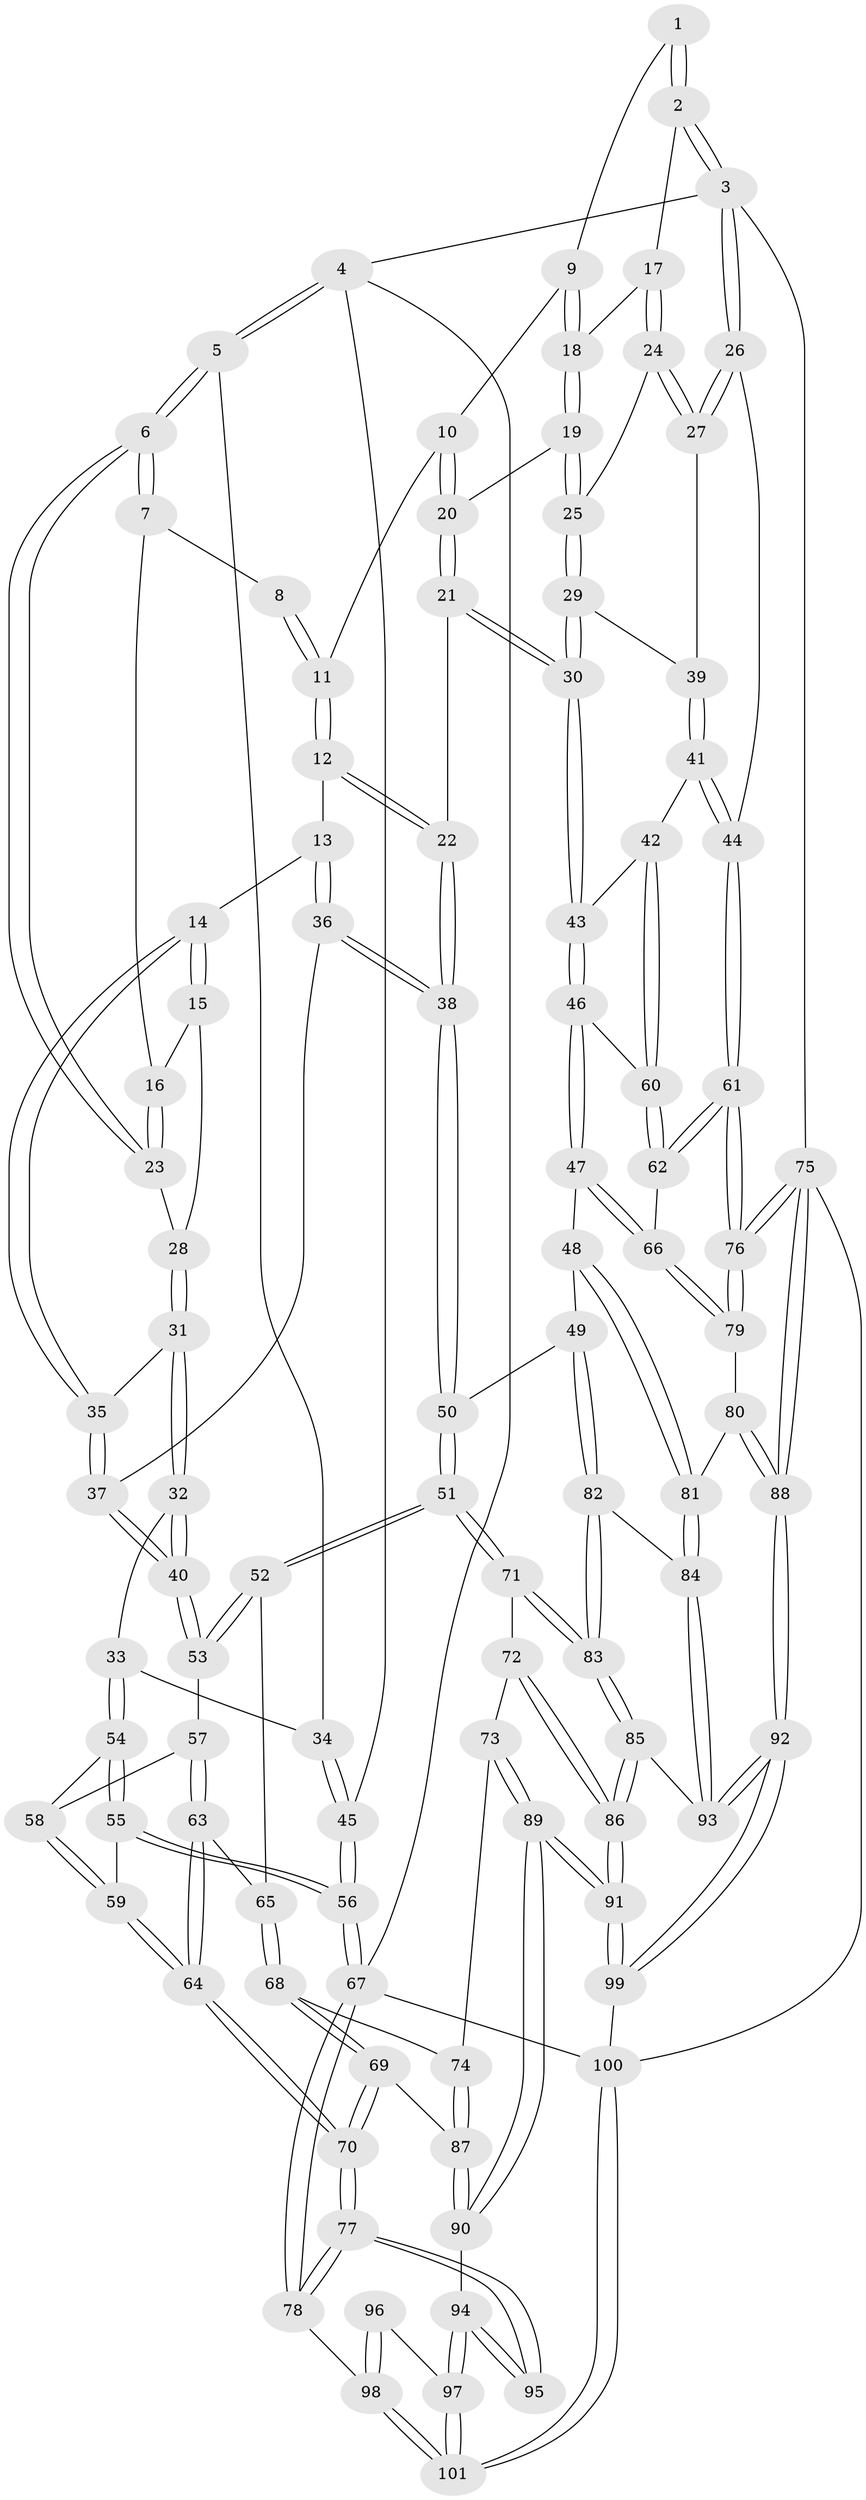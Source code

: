 // Generated by graph-tools (version 1.1) at 2025/11/02/21/25 10:11:13]
// undirected, 101 vertices, 249 edges
graph export_dot {
graph [start="1"]
  node [color=gray90,style=filled];
  1 [pos="+0.810051924778241+0"];
  2 [pos="+1+0"];
  3 [pos="+1+0"];
  4 [pos="+0+0"];
  5 [pos="+0+0"];
  6 [pos="+0+0"];
  7 [pos="+0.30049932121499706+0"];
  8 [pos="+0.58872356485692+0"];
  9 [pos="+0.7762451557902089+0.01043077765477346"];
  10 [pos="+0.6850492048991286+0.069093471978731"];
  11 [pos="+0.5957014140258836+0.049845539661841645"];
  12 [pos="+0.5365173593098607+0.13436059330185068"];
  13 [pos="+0.45542964368203603+0.13340906956122695"];
  14 [pos="+0.4220672654349976+0.1220881532833833"];
  15 [pos="+0.4102043985171713+0.09926699292958163"];
  16 [pos="+0.40026813260773036+0.07465378118606218"];
  17 [pos="+0.8532171495916955+0.10377833935774647"];
  18 [pos="+0.837669003371937+0.10014198576985861"];
  19 [pos="+0.7450757340051426+0.15148758259483408"];
  20 [pos="+0.7448339747908328+0.15153840941440927"];
  21 [pos="+0.662839419717539+0.27041268835604815"];
  22 [pos="+0.6273488523728735+0.27613399360881086"];
  23 [pos="+0.12218337695384816+0.07547456970806601"];
  24 [pos="+0.8898957852515123+0.13960729989544168"];
  25 [pos="+0.8561155105670577+0.25049041755403423"];
  26 [pos="+1+0.11810083598282918"];
  27 [pos="+1+0.13435311808656653"];
  28 [pos="+0.13210759207144024+0.09226321681419727"];
  29 [pos="+0.8553107857827098+0.27200341146026064"];
  30 [pos="+0.8041728976127646+0.3234085891024769"];
  31 [pos="+0.1923436322890321+0.21318766223001334"];
  32 [pos="+0.16363030945169865+0.3145732801393433"];
  33 [pos="+0.1482329633502866+0.3286128595246781"];
  34 [pos="+0.08442810231802363+0.31904085171380553"];
  35 [pos="+0.31667677480090856+0.20304351900727258"];
  36 [pos="+0.4332629923768631+0.3435546214532579"];
  37 [pos="+0.39212444893969817+0.3508118050292213"];
  38 [pos="+0.5689327284502221+0.3796421933236148"];
  39 [pos="+0.8772387211473283+0.27511037483065276"];
  40 [pos="+0.3376037948798406+0.4014356130479398"];
  41 [pos="+1+0.38409817443784705"];
  42 [pos="+0.9960655834259323+0.4163100290671781"];
  43 [pos="+0.804988595034091+0.3268439920615753"];
  44 [pos="+1+0.36328452420470875"];
  45 [pos="+0+0.2966067978733903"];
  46 [pos="+0.7990752077620012+0.46491172542369064"];
  47 [pos="+0.7494004082811438+0.5180689496327154"];
  48 [pos="+0.6376199086156467+0.5350298436927902"];
  49 [pos="+0.6273834868507756+0.5355817420835893"];
  50 [pos="+0.592132511252266+0.5163003111366481"];
  51 [pos="+0.44786621994680353+0.5856563765238524"];
  52 [pos="+0.35860373000678875+0.5058746812852986"];
  53 [pos="+0.33663101877084156+0.4688540337912481"];
  54 [pos="+0.14133198452631618+0.36438781632089945"];
  55 [pos="+0.08273913326900649+0.4526962406064228"];
  56 [pos="+0+0.435847530644315"];
  57 [pos="+0.23360443488242236+0.49336210777349404"];
  58 [pos="+0.1998987295614856+0.46275475318339543"];
  59 [pos="+0.09773193716759489+0.5649658371526959"];
  60 [pos="+0.9244748133368176+0.47509648363903245"];
  61 [pos="+1+0.6152689802114555"];
  62 [pos="+0.9446270708223392+0.5944211935499752"];
  63 [pos="+0.20094186039192505+0.5687641375376382"];
  64 [pos="+0.09756532888179958+0.6088314063158857"];
  65 [pos="+0.2520745202209826+0.5892865436069205"];
  66 [pos="+0.8678489714644119+0.657757760363243"];
  67 [pos="+0+0.7418074824724433"];
  68 [pos="+0.2793824451362346+0.6365916310222005"];
  69 [pos="+0.09451691826009413+0.670987264983939"];
  70 [pos="+0.06644064698611707+0.659557941016645"];
  71 [pos="+0.4272071288193347+0.6392254353410445"];
  72 [pos="+0.4139940176466793+0.6540310991730695"];
  73 [pos="+0.35213483491946457+0.6896961686567509"];
  74 [pos="+0.3295230845400342+0.6857799223874229"];
  75 [pos="+1+1"];
  76 [pos="+1+1"];
  77 [pos="+0+0.744279775895085"];
  78 [pos="+0+0.7458750702546192"];
  79 [pos="+0.8677407620245667+0.6588957075984978"];
  80 [pos="+0.8066456526415932+0.7141880086056952"];
  81 [pos="+0.7945494698648721+0.7209351036570393"];
  82 [pos="+0.6449597953477818+0.7073224351941066"];
  83 [pos="+0.5951551344650574+0.7863046496701884"];
  84 [pos="+0.7735812514873317+0.7385540347151038"];
  85 [pos="+0.5898590676179131+0.8372069188359592"];
  86 [pos="+0.4954714613856376+0.9033768772939881"];
  87 [pos="+0.20523911340242693+0.7297112924203571"];
  88 [pos="+1+1"];
  89 [pos="+0.32805639480421345+0.895316661608346"];
  90 [pos="+0.23462865676887654+0.8590459050275909"];
  91 [pos="+0.41393990732407604+1"];
  92 [pos="+1+1"];
  93 [pos="+0.7571149132713777+0.9061498118369611"];
  94 [pos="+0.1981158032731873+0.8674531150069699"];
  95 [pos="+0.07766632384446721+0.8273136184849628"];
  96 [pos="+0.12090942551212365+0.9241486660420172"];
  97 [pos="+0.1626981313648522+0.9271636704819572"];
  98 [pos="+0.059160140624426955+0.9604382258731858"];
  99 [pos="+0.41168080741734986+1"];
  100 [pos="+0.1762844227236267+1"];
  101 [pos="+0.13797916060381354+1"];
  1 -- 2;
  1 -- 2;
  1 -- 9;
  2 -- 3;
  2 -- 3;
  2 -- 17;
  3 -- 4;
  3 -- 26;
  3 -- 26;
  3 -- 75;
  4 -- 5;
  4 -- 5;
  4 -- 45;
  4 -- 67;
  5 -- 6;
  5 -- 6;
  5 -- 34;
  6 -- 7;
  6 -- 7;
  6 -- 23;
  6 -- 23;
  7 -- 8;
  7 -- 16;
  8 -- 11;
  8 -- 11;
  9 -- 10;
  9 -- 18;
  9 -- 18;
  10 -- 11;
  10 -- 20;
  10 -- 20;
  11 -- 12;
  11 -- 12;
  12 -- 13;
  12 -- 22;
  12 -- 22;
  13 -- 14;
  13 -- 36;
  13 -- 36;
  14 -- 15;
  14 -- 15;
  14 -- 35;
  14 -- 35;
  15 -- 16;
  15 -- 28;
  16 -- 23;
  16 -- 23;
  17 -- 18;
  17 -- 24;
  17 -- 24;
  18 -- 19;
  18 -- 19;
  19 -- 20;
  19 -- 25;
  19 -- 25;
  20 -- 21;
  20 -- 21;
  21 -- 22;
  21 -- 30;
  21 -- 30;
  22 -- 38;
  22 -- 38;
  23 -- 28;
  24 -- 25;
  24 -- 27;
  24 -- 27;
  25 -- 29;
  25 -- 29;
  26 -- 27;
  26 -- 27;
  26 -- 44;
  27 -- 39;
  28 -- 31;
  28 -- 31;
  29 -- 30;
  29 -- 30;
  29 -- 39;
  30 -- 43;
  30 -- 43;
  31 -- 32;
  31 -- 32;
  31 -- 35;
  32 -- 33;
  32 -- 40;
  32 -- 40;
  33 -- 34;
  33 -- 54;
  33 -- 54;
  34 -- 45;
  34 -- 45;
  35 -- 37;
  35 -- 37;
  36 -- 37;
  36 -- 38;
  36 -- 38;
  37 -- 40;
  37 -- 40;
  38 -- 50;
  38 -- 50;
  39 -- 41;
  39 -- 41;
  40 -- 53;
  40 -- 53;
  41 -- 42;
  41 -- 44;
  41 -- 44;
  42 -- 43;
  42 -- 60;
  42 -- 60;
  43 -- 46;
  43 -- 46;
  44 -- 61;
  44 -- 61;
  45 -- 56;
  45 -- 56;
  46 -- 47;
  46 -- 47;
  46 -- 60;
  47 -- 48;
  47 -- 66;
  47 -- 66;
  48 -- 49;
  48 -- 81;
  48 -- 81;
  49 -- 50;
  49 -- 82;
  49 -- 82;
  50 -- 51;
  50 -- 51;
  51 -- 52;
  51 -- 52;
  51 -- 71;
  51 -- 71;
  52 -- 53;
  52 -- 53;
  52 -- 65;
  53 -- 57;
  54 -- 55;
  54 -- 55;
  54 -- 58;
  55 -- 56;
  55 -- 56;
  55 -- 59;
  56 -- 67;
  56 -- 67;
  57 -- 58;
  57 -- 63;
  57 -- 63;
  58 -- 59;
  58 -- 59;
  59 -- 64;
  59 -- 64;
  60 -- 62;
  60 -- 62;
  61 -- 62;
  61 -- 62;
  61 -- 76;
  61 -- 76;
  62 -- 66;
  63 -- 64;
  63 -- 64;
  63 -- 65;
  64 -- 70;
  64 -- 70;
  65 -- 68;
  65 -- 68;
  66 -- 79;
  66 -- 79;
  67 -- 78;
  67 -- 78;
  67 -- 100;
  68 -- 69;
  68 -- 69;
  68 -- 74;
  69 -- 70;
  69 -- 70;
  69 -- 87;
  70 -- 77;
  70 -- 77;
  71 -- 72;
  71 -- 83;
  71 -- 83;
  72 -- 73;
  72 -- 86;
  72 -- 86;
  73 -- 74;
  73 -- 89;
  73 -- 89;
  74 -- 87;
  74 -- 87;
  75 -- 76;
  75 -- 76;
  75 -- 88;
  75 -- 88;
  75 -- 100;
  76 -- 79;
  76 -- 79;
  77 -- 78;
  77 -- 78;
  77 -- 95;
  77 -- 95;
  78 -- 98;
  79 -- 80;
  80 -- 81;
  80 -- 88;
  80 -- 88;
  81 -- 84;
  81 -- 84;
  82 -- 83;
  82 -- 83;
  82 -- 84;
  83 -- 85;
  83 -- 85;
  84 -- 93;
  84 -- 93;
  85 -- 86;
  85 -- 86;
  85 -- 93;
  86 -- 91;
  86 -- 91;
  87 -- 90;
  87 -- 90;
  88 -- 92;
  88 -- 92;
  89 -- 90;
  89 -- 90;
  89 -- 91;
  89 -- 91;
  90 -- 94;
  91 -- 99;
  91 -- 99;
  92 -- 93;
  92 -- 93;
  92 -- 99;
  92 -- 99;
  94 -- 95;
  94 -- 95;
  94 -- 97;
  94 -- 97;
  96 -- 97;
  96 -- 98;
  96 -- 98;
  97 -- 101;
  97 -- 101;
  98 -- 101;
  98 -- 101;
  99 -- 100;
  100 -- 101;
  100 -- 101;
}
